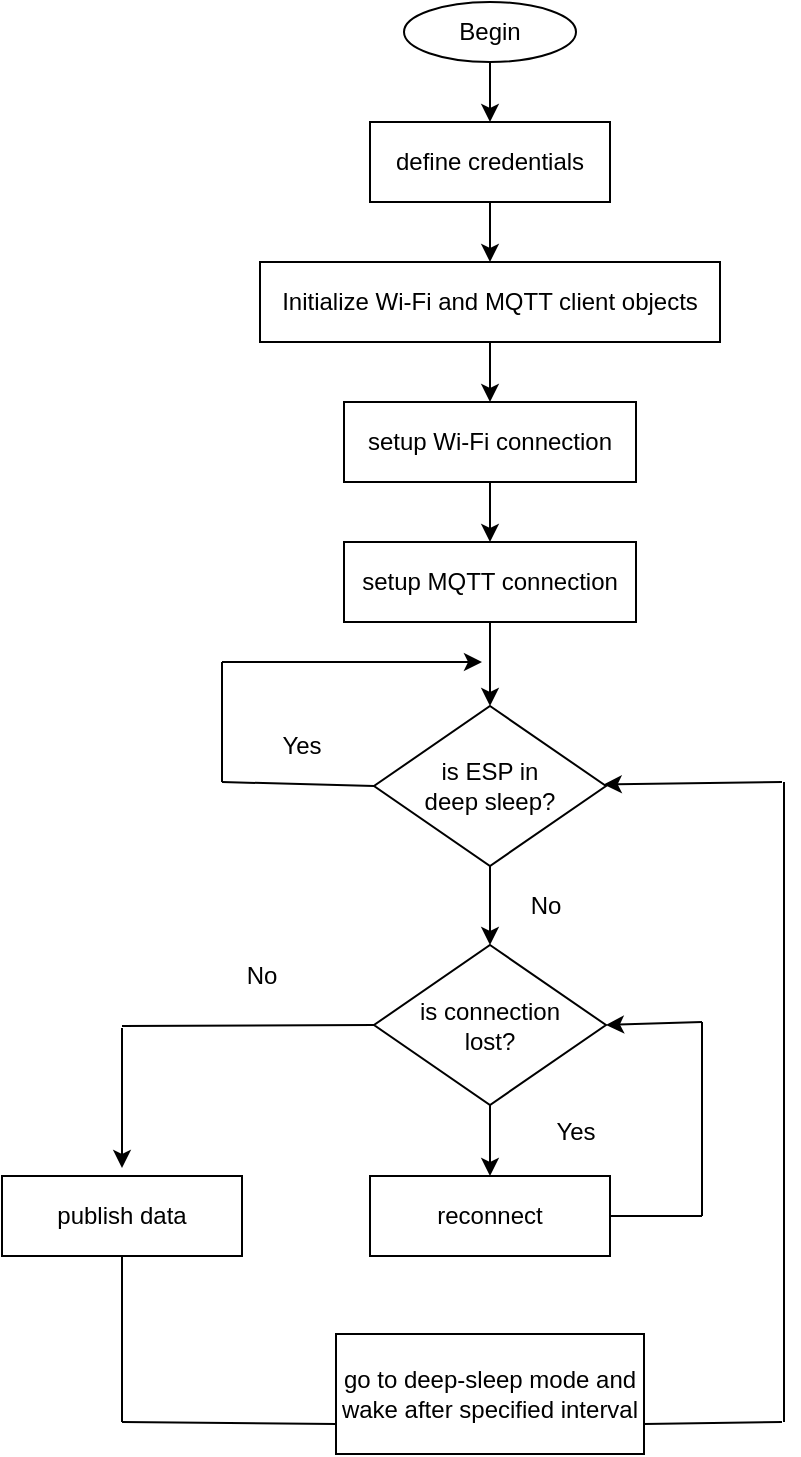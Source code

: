 <mxfile version="18.0.5" type="device"><diagram id="C5RBs43oDa-KdzZeNtuy" name="Page-1"><mxGraphModel dx="862" dy="442" grid="1" gridSize="10" guides="1" tooltips="1" connect="1" arrows="1" fold="1" page="1" pageScale="1" pageWidth="827" pageHeight="1169" math="0" shadow="0"><root><mxCell id="WIyWlLk6GJQsqaUBKTNV-0"/><mxCell id="WIyWlLk6GJQsqaUBKTNV-1" parent="WIyWlLk6GJQsqaUBKTNV-0"/><mxCell id="eniQjAe9ZpZ1v0oh9tFW-0" value="Begin" style="ellipse;whiteSpace=wrap;html=1;" vertex="1" parent="WIyWlLk6GJQsqaUBKTNV-1"><mxGeometry x="371" y="90" width="86" height="30" as="geometry"/></mxCell><mxCell id="eniQjAe9ZpZ1v0oh9tFW-1" value="define credentials" style="rounded=0;whiteSpace=wrap;html=1;" vertex="1" parent="WIyWlLk6GJQsqaUBKTNV-1"><mxGeometry x="354" y="150" width="120" height="40" as="geometry"/></mxCell><mxCell id="eniQjAe9ZpZ1v0oh9tFW-2" value="Initialize Wi-Fi and MQTT client objects" style="rounded=0;whiteSpace=wrap;html=1;" vertex="1" parent="WIyWlLk6GJQsqaUBKTNV-1"><mxGeometry x="299" y="220" width="230" height="40" as="geometry"/></mxCell><mxCell id="eniQjAe9ZpZ1v0oh9tFW-3" value="setup Wi-Fi connection" style="rounded=0;whiteSpace=wrap;html=1;" vertex="1" parent="WIyWlLk6GJQsqaUBKTNV-1"><mxGeometry x="341" y="290" width="146" height="40" as="geometry"/></mxCell><mxCell id="eniQjAe9ZpZ1v0oh9tFW-4" value="setup MQTT connection" style="rounded=0;whiteSpace=wrap;html=1;" vertex="1" parent="WIyWlLk6GJQsqaUBKTNV-1"><mxGeometry x="341" y="360" width="146" height="40" as="geometry"/></mxCell><mxCell id="eniQjAe9ZpZ1v0oh9tFW-5" value="is ESP in &lt;br&gt;deep sleep?" style="rhombus;whiteSpace=wrap;html=1;" vertex="1" parent="WIyWlLk6GJQsqaUBKTNV-1"><mxGeometry x="356" y="442" width="116" height="80" as="geometry"/></mxCell><mxCell id="eniQjAe9ZpZ1v0oh9tFW-6" value="is connection &lt;br&gt;lost?" style="rhombus;whiteSpace=wrap;html=1;" vertex="1" parent="WIyWlLk6GJQsqaUBKTNV-1"><mxGeometry x="356" y="561.5" width="116" height="80" as="geometry"/></mxCell><mxCell id="eniQjAe9ZpZ1v0oh9tFW-7" value="reconnect" style="rounded=0;whiteSpace=wrap;html=1;" vertex="1" parent="WIyWlLk6GJQsqaUBKTNV-1"><mxGeometry x="354" y="677" width="120" height="40" as="geometry"/></mxCell><mxCell id="eniQjAe9ZpZ1v0oh9tFW-8" value="go to deep-sleep mode and wake after specified interval" style="rounded=0;whiteSpace=wrap;html=1;" vertex="1" parent="WIyWlLk6GJQsqaUBKTNV-1"><mxGeometry x="337" y="756" width="154" height="60" as="geometry"/></mxCell><mxCell id="eniQjAe9ZpZ1v0oh9tFW-9" value="publish data" style="rounded=0;whiteSpace=wrap;html=1;" vertex="1" parent="WIyWlLk6GJQsqaUBKTNV-1"><mxGeometry x="170" y="677" width="120" height="40" as="geometry"/></mxCell><mxCell id="eniQjAe9ZpZ1v0oh9tFW-10" value="" style="endArrow=classic;html=1;rounded=0;exitX=0.5;exitY=1;exitDx=0;exitDy=0;entryX=0.5;entryY=0;entryDx=0;entryDy=0;" edge="1" parent="WIyWlLk6GJQsqaUBKTNV-1" source="eniQjAe9ZpZ1v0oh9tFW-0" target="eniQjAe9ZpZ1v0oh9tFW-1"><mxGeometry width="50" height="50" relative="1" as="geometry"><mxPoint x="390" y="280" as="sourcePoint"/><mxPoint x="440" y="230" as="targetPoint"/></mxGeometry></mxCell><mxCell id="eniQjAe9ZpZ1v0oh9tFW-11" value="" style="endArrow=classic;html=1;rounded=0;exitX=0.5;exitY=1;exitDx=0;exitDy=0;entryX=0.5;entryY=0;entryDx=0;entryDy=0;" edge="1" parent="WIyWlLk6GJQsqaUBKTNV-1" source="eniQjAe9ZpZ1v0oh9tFW-1" target="eniQjAe9ZpZ1v0oh9tFW-2"><mxGeometry width="50" height="50" relative="1" as="geometry"><mxPoint x="390" y="280" as="sourcePoint"/><mxPoint x="440" y="230" as="targetPoint"/></mxGeometry></mxCell><mxCell id="eniQjAe9ZpZ1v0oh9tFW-12" value="" style="endArrow=classic;html=1;rounded=0;exitX=0.5;exitY=1;exitDx=0;exitDy=0;entryX=0.5;entryY=0;entryDx=0;entryDy=0;" edge="1" parent="WIyWlLk6GJQsqaUBKTNV-1" source="eniQjAe9ZpZ1v0oh9tFW-2" target="eniQjAe9ZpZ1v0oh9tFW-3"><mxGeometry width="50" height="50" relative="1" as="geometry"><mxPoint x="390" y="380" as="sourcePoint"/><mxPoint x="440" y="330" as="targetPoint"/></mxGeometry></mxCell><mxCell id="eniQjAe9ZpZ1v0oh9tFW-13" value="" style="endArrow=classic;html=1;rounded=0;exitX=0.5;exitY=1;exitDx=0;exitDy=0;entryX=0.5;entryY=0;entryDx=0;entryDy=0;" edge="1" parent="WIyWlLk6GJQsqaUBKTNV-1" source="eniQjAe9ZpZ1v0oh9tFW-3" target="eniQjAe9ZpZ1v0oh9tFW-4"><mxGeometry width="50" height="50" relative="1" as="geometry"><mxPoint x="390" y="380" as="sourcePoint"/><mxPoint x="440" y="330" as="targetPoint"/></mxGeometry></mxCell><mxCell id="eniQjAe9ZpZ1v0oh9tFW-14" value="" style="endArrow=classic;html=1;rounded=0;exitX=0.5;exitY=1;exitDx=0;exitDy=0;entryX=0.5;entryY=0;entryDx=0;entryDy=0;" edge="1" parent="WIyWlLk6GJQsqaUBKTNV-1" source="eniQjAe9ZpZ1v0oh9tFW-4" target="eniQjAe9ZpZ1v0oh9tFW-5"><mxGeometry width="50" height="50" relative="1" as="geometry"><mxPoint x="390" y="580" as="sourcePoint"/><mxPoint x="440" y="530" as="targetPoint"/></mxGeometry></mxCell><mxCell id="eniQjAe9ZpZ1v0oh9tFW-15" value="" style="endArrow=classic;html=1;rounded=0;exitX=0.5;exitY=1;exitDx=0;exitDy=0;entryX=0.5;entryY=0;entryDx=0;entryDy=0;" edge="1" parent="WIyWlLk6GJQsqaUBKTNV-1" source="eniQjAe9ZpZ1v0oh9tFW-5" target="eniQjAe9ZpZ1v0oh9tFW-6"><mxGeometry width="50" height="50" relative="1" as="geometry"><mxPoint x="390" y="597" as="sourcePoint"/><mxPoint x="440" y="547" as="targetPoint"/></mxGeometry></mxCell><mxCell id="eniQjAe9ZpZ1v0oh9tFW-18" value="No" style="text;html=1;strokeColor=none;fillColor=none;align=center;verticalAlign=middle;whiteSpace=wrap;rounded=0;" vertex="1" parent="WIyWlLk6GJQsqaUBKTNV-1"><mxGeometry x="412" y="527" width="60" height="30" as="geometry"/></mxCell><mxCell id="eniQjAe9ZpZ1v0oh9tFW-19" value="" style="endArrow=classic;html=1;rounded=0;exitX=0.5;exitY=1;exitDx=0;exitDy=0;entryX=0.5;entryY=0;entryDx=0;entryDy=0;" edge="1" parent="WIyWlLk6GJQsqaUBKTNV-1" source="eniQjAe9ZpZ1v0oh9tFW-6" target="eniQjAe9ZpZ1v0oh9tFW-7"><mxGeometry width="50" height="50" relative="1" as="geometry"><mxPoint x="390" y="597" as="sourcePoint"/><mxPoint x="280" y="487" as="targetPoint"/></mxGeometry></mxCell><mxCell id="eniQjAe9ZpZ1v0oh9tFW-20" value="" style="endArrow=none;html=1;rounded=0;exitX=0;exitY=0.5;exitDx=0;exitDy=0;" edge="1" parent="WIyWlLk6GJQsqaUBKTNV-1" source="eniQjAe9ZpZ1v0oh9tFW-6"><mxGeometry width="50" height="50" relative="1" as="geometry"><mxPoint x="390" y="597" as="sourcePoint"/><mxPoint x="230" y="602" as="targetPoint"/></mxGeometry></mxCell><mxCell id="eniQjAe9ZpZ1v0oh9tFW-21" value="" style="endArrow=classic;html=1;rounded=0;" edge="1" parent="WIyWlLk6GJQsqaUBKTNV-1"><mxGeometry width="50" height="50" relative="1" as="geometry"><mxPoint x="230" y="603" as="sourcePoint"/><mxPoint x="230" y="673" as="targetPoint"/></mxGeometry></mxCell><mxCell id="eniQjAe9ZpZ1v0oh9tFW-23" value="No" style="text;html=1;strokeColor=none;fillColor=none;align=center;verticalAlign=middle;whiteSpace=wrap;rounded=0;" vertex="1" parent="WIyWlLk6GJQsqaUBKTNV-1"><mxGeometry x="270" y="561.5" width="60" height="30" as="geometry"/></mxCell><mxCell id="eniQjAe9ZpZ1v0oh9tFW-24" value="Yes" style="text;html=1;strokeColor=none;fillColor=none;align=center;verticalAlign=middle;whiteSpace=wrap;rounded=0;" vertex="1" parent="WIyWlLk6GJQsqaUBKTNV-1"><mxGeometry x="427" y="640" width="60" height="30" as="geometry"/></mxCell><mxCell id="eniQjAe9ZpZ1v0oh9tFW-25" value="" style="endArrow=none;html=1;rounded=0;exitX=0;exitY=0.5;exitDx=0;exitDy=0;" edge="1" parent="WIyWlLk6GJQsqaUBKTNV-1" source="eniQjAe9ZpZ1v0oh9tFW-5"><mxGeometry width="50" height="50" relative="1" as="geometry"><mxPoint x="390" y="580" as="sourcePoint"/><mxPoint x="280" y="480" as="targetPoint"/></mxGeometry></mxCell><mxCell id="eniQjAe9ZpZ1v0oh9tFW-26" value="" style="endArrow=none;html=1;rounded=0;" edge="1" parent="WIyWlLk6GJQsqaUBKTNV-1"><mxGeometry width="50" height="50" relative="1" as="geometry"><mxPoint x="280" y="480" as="sourcePoint"/><mxPoint x="280" y="420" as="targetPoint"/></mxGeometry></mxCell><mxCell id="eniQjAe9ZpZ1v0oh9tFW-27" value="" style="endArrow=classic;html=1;rounded=0;" edge="1" parent="WIyWlLk6GJQsqaUBKTNV-1"><mxGeometry width="50" height="50" relative="1" as="geometry"><mxPoint x="280" y="420" as="sourcePoint"/><mxPoint x="410" y="420" as="targetPoint"/></mxGeometry></mxCell><mxCell id="eniQjAe9ZpZ1v0oh9tFW-28" value="Yes" style="text;html=1;strokeColor=none;fillColor=none;align=center;verticalAlign=middle;whiteSpace=wrap;rounded=0;" vertex="1" parent="WIyWlLk6GJQsqaUBKTNV-1"><mxGeometry x="290" y="447" width="60" height="30" as="geometry"/></mxCell><mxCell id="eniQjAe9ZpZ1v0oh9tFW-29" value="" style="endArrow=none;html=1;rounded=0;exitX=0.5;exitY=1;exitDx=0;exitDy=0;" edge="1" parent="WIyWlLk6GJQsqaUBKTNV-1" source="eniQjAe9ZpZ1v0oh9tFW-9"><mxGeometry width="50" height="50" relative="1" as="geometry"><mxPoint x="390" y="680" as="sourcePoint"/><mxPoint x="230" y="800" as="targetPoint"/></mxGeometry></mxCell><mxCell id="eniQjAe9ZpZ1v0oh9tFW-30" value="" style="endArrow=none;html=1;rounded=0;entryX=0;entryY=0.75;entryDx=0;entryDy=0;" edge="1" parent="WIyWlLk6GJQsqaUBKTNV-1" target="eniQjAe9ZpZ1v0oh9tFW-8"><mxGeometry width="50" height="50" relative="1" as="geometry"><mxPoint x="230" y="800" as="sourcePoint"/><mxPoint x="320" y="790" as="targetPoint"/></mxGeometry></mxCell><mxCell id="eniQjAe9ZpZ1v0oh9tFW-34" value="" style="endArrow=none;html=1;rounded=0;exitX=1;exitY=0.5;exitDx=0;exitDy=0;" edge="1" parent="WIyWlLk6GJQsqaUBKTNV-1" source="eniQjAe9ZpZ1v0oh9tFW-7"><mxGeometry width="50" height="50" relative="1" as="geometry"><mxPoint x="390" y="680" as="sourcePoint"/><mxPoint x="520" y="697" as="targetPoint"/></mxGeometry></mxCell><mxCell id="eniQjAe9ZpZ1v0oh9tFW-35" value="" style="endArrow=none;html=1;rounded=0;" edge="1" parent="WIyWlLk6GJQsqaUBKTNV-1"><mxGeometry width="50" height="50" relative="1" as="geometry"><mxPoint x="520" y="697" as="sourcePoint"/><mxPoint x="520" y="600" as="targetPoint"/></mxGeometry></mxCell><mxCell id="eniQjAe9ZpZ1v0oh9tFW-36" value="" style="endArrow=classic;html=1;rounded=0;entryX=1;entryY=0.5;entryDx=0;entryDy=0;" edge="1" parent="WIyWlLk6GJQsqaUBKTNV-1" target="eniQjAe9ZpZ1v0oh9tFW-6"><mxGeometry width="50" height="50" relative="1" as="geometry"><mxPoint x="520" y="600" as="sourcePoint"/><mxPoint x="440" y="630" as="targetPoint"/></mxGeometry></mxCell><mxCell id="eniQjAe9ZpZ1v0oh9tFW-37" value="" style="endArrow=none;html=1;rounded=0;exitX=1;exitY=0.75;exitDx=0;exitDy=0;" edge="1" parent="WIyWlLk6GJQsqaUBKTNV-1" source="eniQjAe9ZpZ1v0oh9tFW-8"><mxGeometry width="50" height="50" relative="1" as="geometry"><mxPoint x="390" y="680" as="sourcePoint"/><mxPoint x="560" y="800" as="targetPoint"/></mxGeometry></mxCell><mxCell id="eniQjAe9ZpZ1v0oh9tFW-38" value="" style="endArrow=none;html=1;rounded=0;" edge="1" parent="WIyWlLk6GJQsqaUBKTNV-1"><mxGeometry width="50" height="50" relative="1" as="geometry"><mxPoint x="561" y="800" as="sourcePoint"/><mxPoint x="561" y="480" as="targetPoint"/></mxGeometry></mxCell><mxCell id="eniQjAe9ZpZ1v0oh9tFW-39" value="" style="endArrow=classic;html=1;rounded=0;" edge="1" parent="WIyWlLk6GJQsqaUBKTNV-1" target="eniQjAe9ZpZ1v0oh9tFW-5"><mxGeometry width="50" height="50" relative="1" as="geometry"><mxPoint x="560" y="480" as="sourcePoint"/><mxPoint x="440" y="530" as="targetPoint"/></mxGeometry></mxCell></root></mxGraphModel></diagram></mxfile>